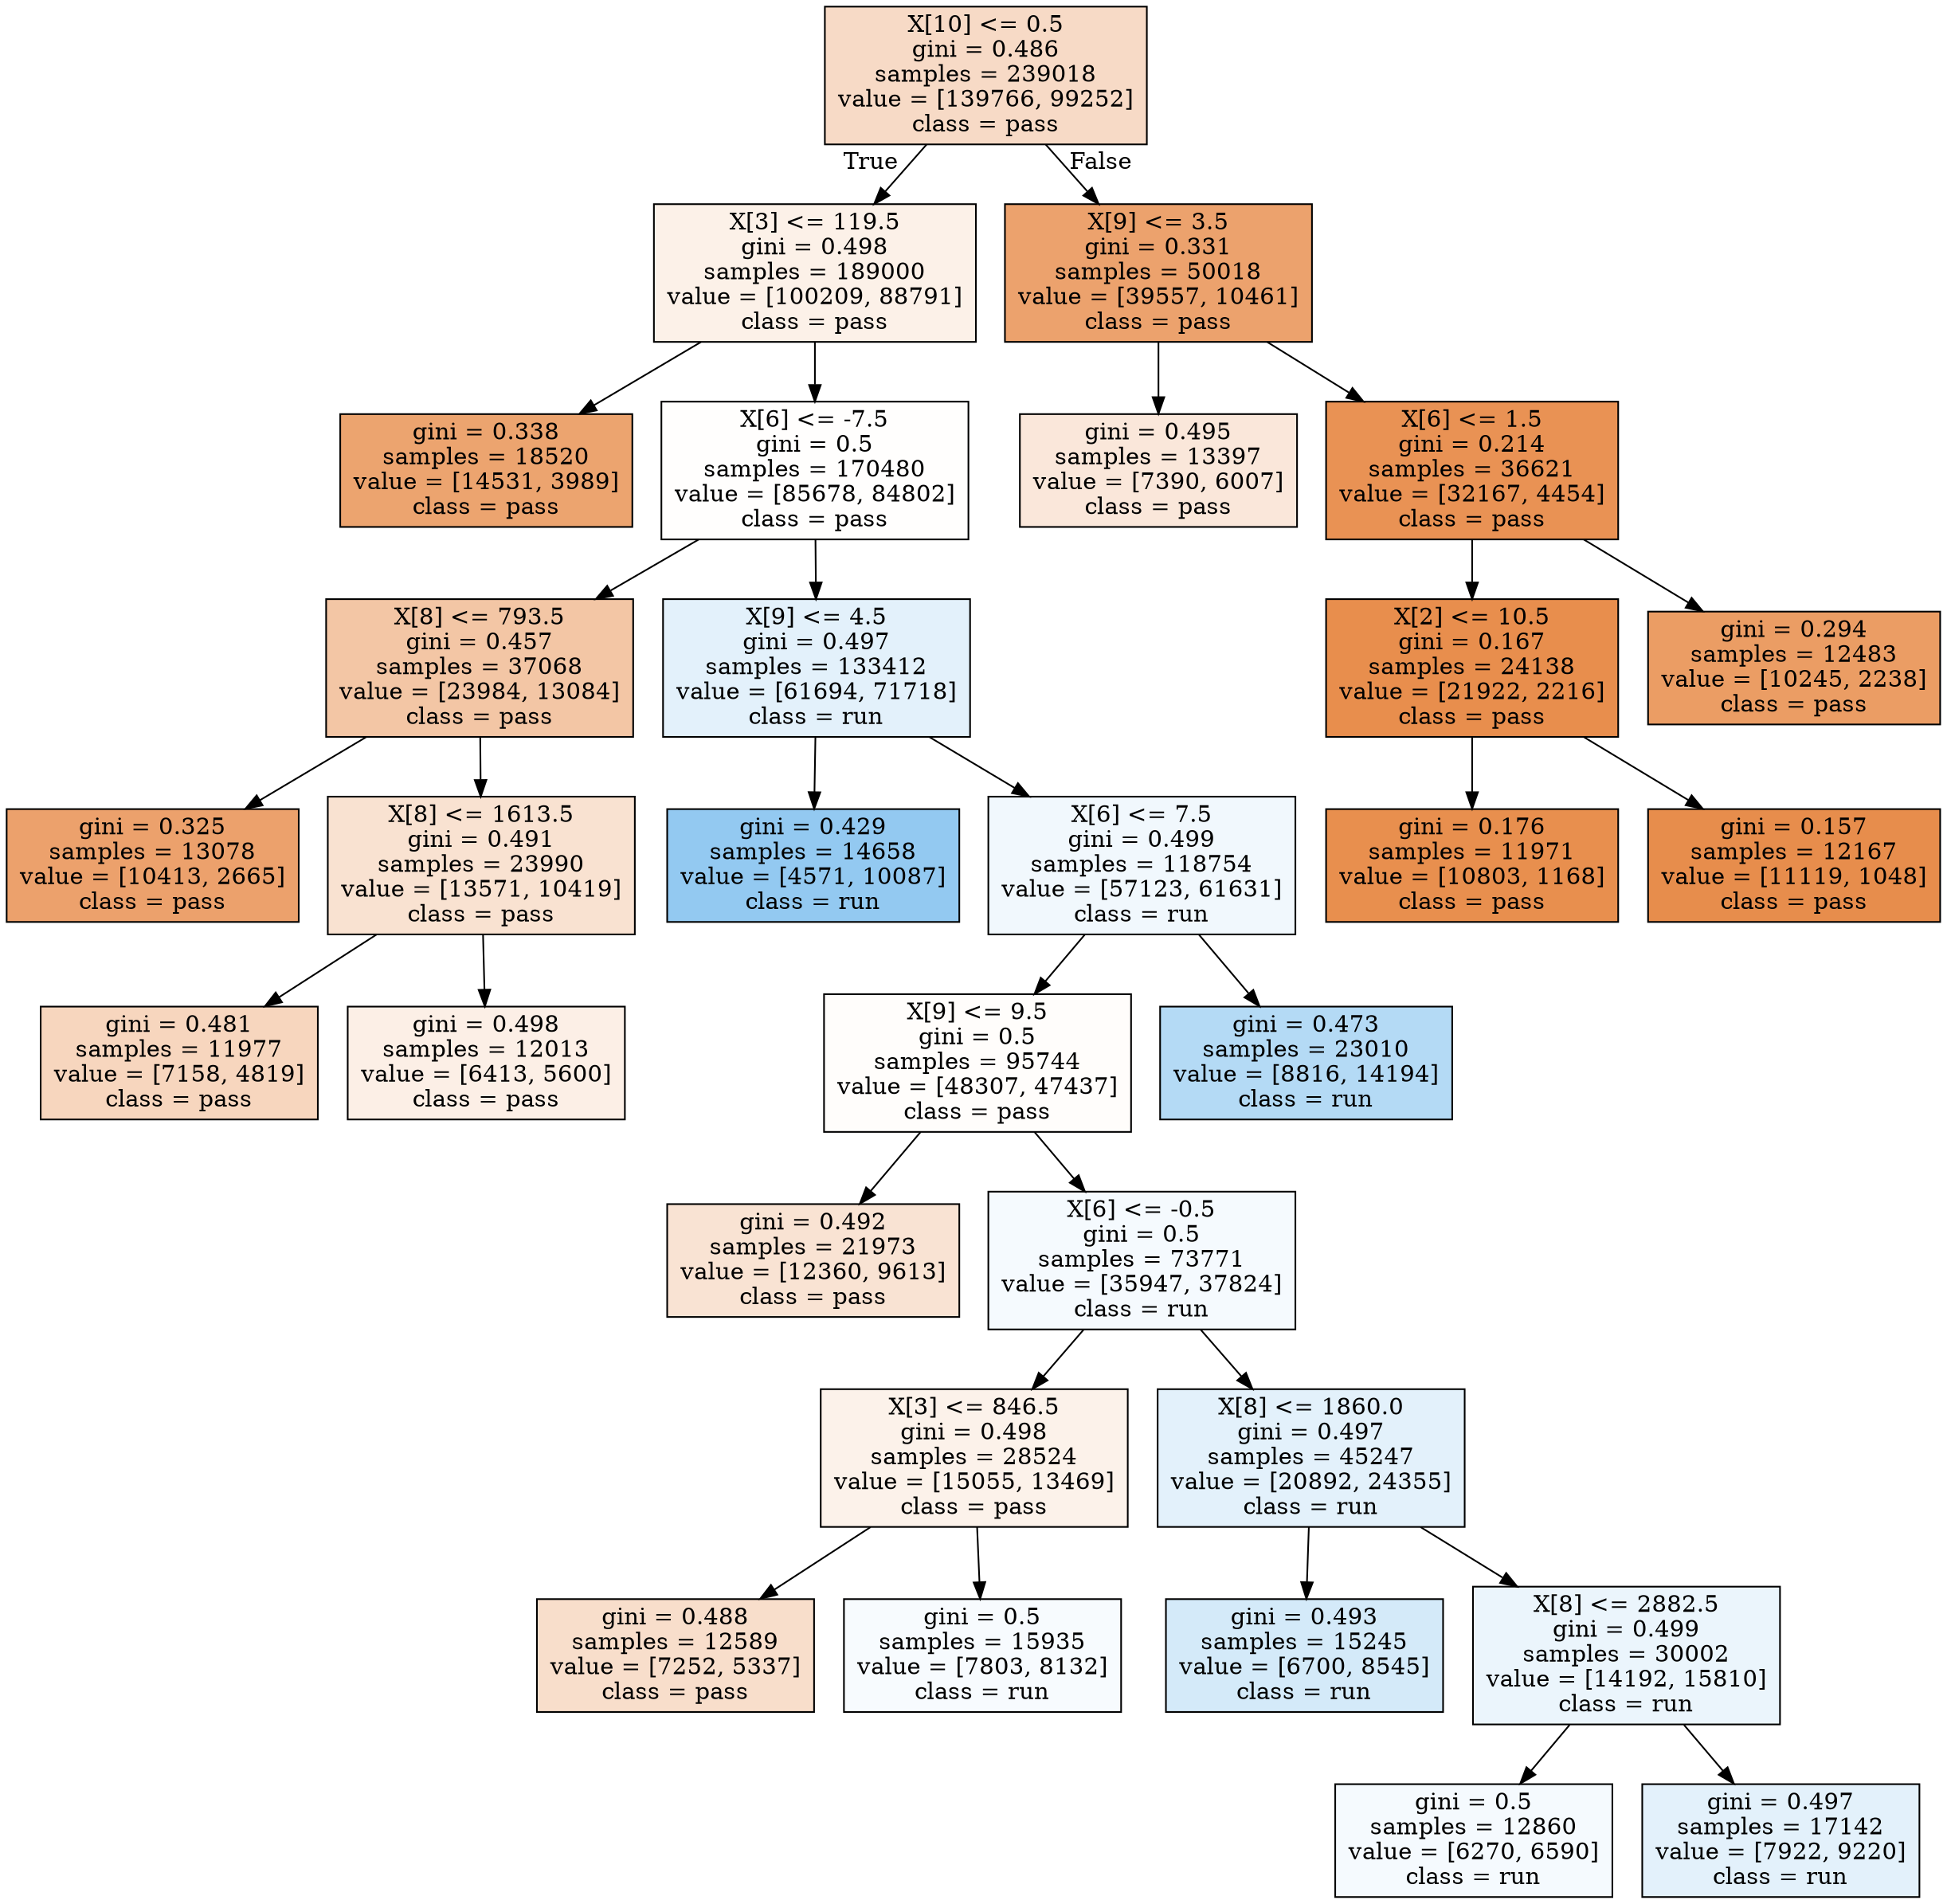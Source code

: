 digraph Tree {
node [shape=box, style="filled", color="black"] ;
0 [label="X[10] <= 0.5\ngini = 0.486\nsamples = 239018\nvalue = [139766, 99252]\nclass = pass", fillcolor="#f7dac6"] ;
1 [label="X[3] <= 119.5\ngini = 0.498\nsamples = 189000\nvalue = [100209, 88791]\nclass = pass", fillcolor="#fcf1e8"] ;
0 -> 1 [labeldistance=2.5, labelangle=45, headlabel="True"] ;
2 [label="gini = 0.338\nsamples = 18520\nvalue = [14531, 3989]\nclass = pass", fillcolor="#eca46f"] ;
1 -> 2 ;
3 [label="X[6] <= -7.5\ngini = 0.5\nsamples = 170480\nvalue = [85678, 84802]\nclass = pass", fillcolor="#fffefd"] ;
1 -> 3 ;
4 [label="X[8] <= 793.5\ngini = 0.457\nsamples = 37068\nvalue = [23984, 13084]\nclass = pass", fillcolor="#f3c6a5"] ;
3 -> 4 ;
5 [label="gini = 0.325\nsamples = 13078\nvalue = [10413, 2665]\nclass = pass", fillcolor="#eca16c"] ;
4 -> 5 ;
6 [label="X[8] <= 1613.5\ngini = 0.491\nsamples = 23990\nvalue = [13571, 10419]\nclass = pass", fillcolor="#f9e2d1"] ;
4 -> 6 ;
7 [label="gini = 0.481\nsamples = 11977\nvalue = [7158, 4819]\nclass = pass", fillcolor="#f7d6be"] ;
6 -> 7 ;
8 [label="gini = 0.498\nsamples = 12013\nvalue = [6413, 5600]\nclass = pass", fillcolor="#fcefe6"] ;
6 -> 8 ;
9 [label="X[9] <= 4.5\ngini = 0.497\nsamples = 133412\nvalue = [61694, 71718]\nclass = run", fillcolor="#e3f1fb"] ;
3 -> 9 ;
10 [label="gini = 0.429\nsamples = 14658\nvalue = [4571, 10087]\nclass = run", fillcolor="#93c9f1"] ;
9 -> 10 ;
11 [label="X[6] <= 7.5\ngini = 0.499\nsamples = 118754\nvalue = [57123, 61631]\nclass = run", fillcolor="#f1f8fd"] ;
9 -> 11 ;
12 [label="X[9] <= 9.5\ngini = 0.5\nsamples = 95744\nvalue = [48307, 47437]\nclass = pass", fillcolor="#fffdfb"] ;
11 -> 12 ;
13 [label="gini = 0.492\nsamples = 21973\nvalue = [12360, 9613]\nclass = pass", fillcolor="#f9e3d3"] ;
12 -> 13 ;
14 [label="X[6] <= -0.5\ngini = 0.5\nsamples = 73771\nvalue = [35947, 37824]\nclass = run", fillcolor="#f5fafe"] ;
12 -> 14 ;
15 [label="X[3] <= 846.5\ngini = 0.498\nsamples = 28524\nvalue = [15055, 13469]\nclass = pass", fillcolor="#fcf2ea"] ;
14 -> 15 ;
16 [label="gini = 0.488\nsamples = 12589\nvalue = [7252, 5337]\nclass = pass", fillcolor="#f8decb"] ;
15 -> 16 ;
17 [label="gini = 0.5\nsamples = 15935\nvalue = [7803, 8132]\nclass = run", fillcolor="#f7fbfe"] ;
15 -> 17 ;
18 [label="X[8] <= 1860.0\ngini = 0.497\nsamples = 45247\nvalue = [20892, 24355]\nclass = run", fillcolor="#e3f1fb"] ;
14 -> 18 ;
19 [label="gini = 0.493\nsamples = 15245\nvalue = [6700, 8545]\nclass = run", fillcolor="#d4eaf9"] ;
18 -> 19 ;
20 [label="X[8] <= 2882.5\ngini = 0.499\nsamples = 30002\nvalue = [14192, 15810]\nclass = run", fillcolor="#ebf5fc"] ;
18 -> 20 ;
21 [label="gini = 0.5\nsamples = 12860\nvalue = [6270, 6590]\nclass = run", fillcolor="#f5fafe"] ;
20 -> 21 ;
22 [label="gini = 0.497\nsamples = 17142\nvalue = [7922, 9220]\nclass = run", fillcolor="#e3f1fb"] ;
20 -> 22 ;
23 [label="gini = 0.473\nsamples = 23010\nvalue = [8816, 14194]\nclass = run", fillcolor="#b4daf5"] ;
11 -> 23 ;
24 [label="X[9] <= 3.5\ngini = 0.331\nsamples = 50018\nvalue = [39557, 10461]\nclass = pass", fillcolor="#eca26d"] ;
0 -> 24 [labeldistance=2.5, labelangle=-45, headlabel="False"] ;
25 [label="gini = 0.495\nsamples = 13397\nvalue = [7390, 6007]\nclass = pass", fillcolor="#fae7da"] ;
24 -> 25 ;
26 [label="X[6] <= 1.5\ngini = 0.214\nsamples = 36621\nvalue = [32167, 4454]\nclass = pass", fillcolor="#e99254"] ;
24 -> 26 ;
27 [label="X[2] <= 10.5\ngini = 0.167\nsamples = 24138\nvalue = [21922, 2216]\nclass = pass", fillcolor="#e88e4d"] ;
26 -> 27 ;
28 [label="gini = 0.176\nsamples = 11971\nvalue = [10803, 1168]\nclass = pass", fillcolor="#e88f4e"] ;
27 -> 28 ;
29 [label="gini = 0.157\nsamples = 12167\nvalue = [11119, 1048]\nclass = pass", fillcolor="#e78d4c"] ;
27 -> 29 ;
30 [label="gini = 0.294\nsamples = 12483\nvalue = [10245, 2238]\nclass = pass", fillcolor="#eb9d64"] ;
26 -> 30 ;
}